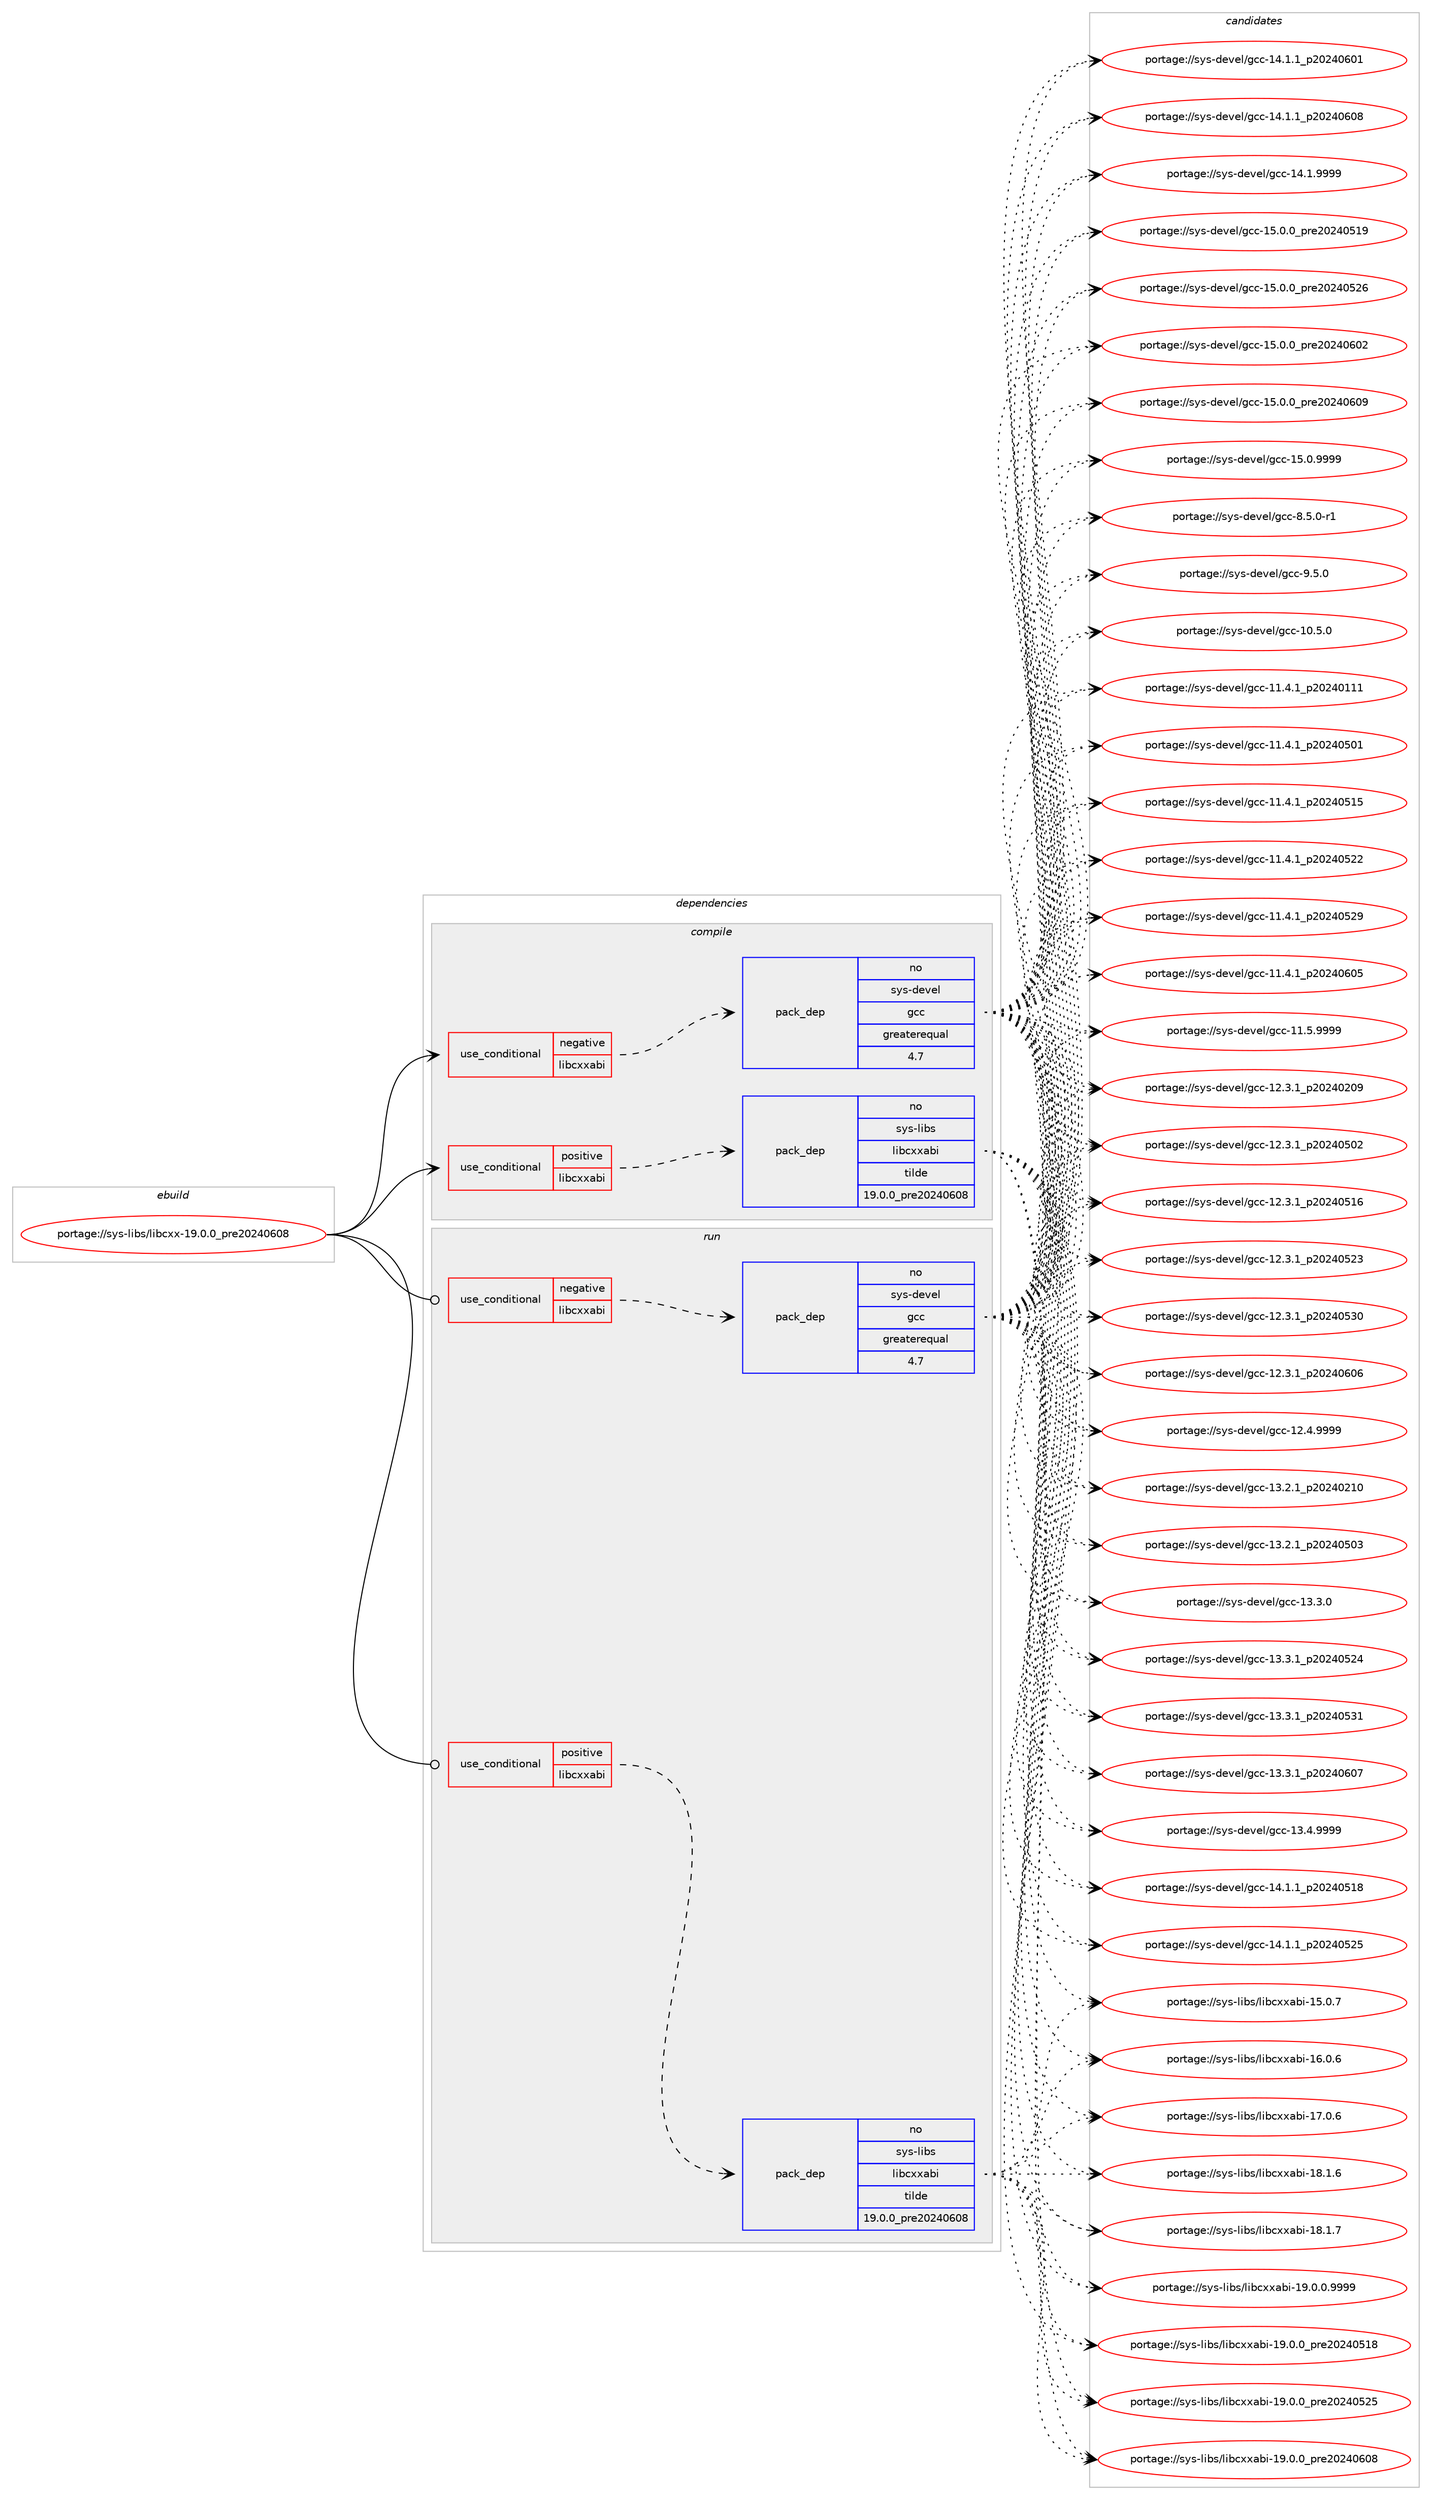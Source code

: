 digraph prolog {

# *************
# Graph options
# *************

newrank=true;
concentrate=true;
compound=true;
graph [rankdir=LR,fontname=Helvetica,fontsize=10,ranksep=1.5];#, ranksep=2.5, nodesep=0.2];
edge  [arrowhead=vee];
node  [fontname=Helvetica,fontsize=10];

# **********
# The ebuild
# **********

subgraph cluster_leftcol {
color=gray;
rank=same;
label=<<i>ebuild</i>>;
id [label="portage://sys-libs/libcxx-19.0.0_pre20240608", color=red, width=4, href="../sys-libs/libcxx-19.0.0_pre20240608.svg"];
}

# ****************
# The dependencies
# ****************

subgraph cluster_midcol {
color=gray;
label=<<i>dependencies</i>>;
subgraph cluster_compile {
fillcolor="#eeeeee";
style=filled;
label=<<i>compile</i>>;
subgraph cond1071 {
dependency2503 [label=<<TABLE BORDER="0" CELLBORDER="1" CELLSPACING="0" CELLPADDING="4"><TR><TD ROWSPAN="3" CELLPADDING="10">use_conditional</TD></TR><TR><TD>negative</TD></TR><TR><TD>libcxxabi</TD></TR></TABLE>>, shape=none, color=red];
subgraph pack1409 {
dependency2504 [label=<<TABLE BORDER="0" CELLBORDER="1" CELLSPACING="0" CELLPADDING="4" WIDTH="220"><TR><TD ROWSPAN="6" CELLPADDING="30">pack_dep</TD></TR><TR><TD WIDTH="110">no</TD></TR><TR><TD>sys-devel</TD></TR><TR><TD>gcc</TD></TR><TR><TD>greaterequal</TD></TR><TR><TD>4.7</TD></TR></TABLE>>, shape=none, color=blue];
}
dependency2503:e -> dependency2504:w [weight=20,style="dashed",arrowhead="vee"];
}
id:e -> dependency2503:w [weight=20,style="solid",arrowhead="vee"];
subgraph cond1072 {
dependency2505 [label=<<TABLE BORDER="0" CELLBORDER="1" CELLSPACING="0" CELLPADDING="4"><TR><TD ROWSPAN="3" CELLPADDING="10">use_conditional</TD></TR><TR><TD>positive</TD></TR><TR><TD>libcxxabi</TD></TR></TABLE>>, shape=none, color=red];
subgraph pack1410 {
dependency2506 [label=<<TABLE BORDER="0" CELLBORDER="1" CELLSPACING="0" CELLPADDING="4" WIDTH="220"><TR><TD ROWSPAN="6" CELLPADDING="30">pack_dep</TD></TR><TR><TD WIDTH="110">no</TD></TR><TR><TD>sys-libs</TD></TR><TR><TD>libcxxabi</TD></TR><TR><TD>tilde</TD></TR><TR><TD>19.0.0_pre20240608</TD></TR></TABLE>>, shape=none, color=blue];
}
dependency2505:e -> dependency2506:w [weight=20,style="dashed",arrowhead="vee"];
}
id:e -> dependency2505:w [weight=20,style="solid",arrowhead="vee"];
# *** BEGIN UNKNOWN DEPENDENCY TYPE (TODO) ***
# id -> package_dependency(portage://sys-libs/libcxx-19.0.0_pre20240608,install,no,sys-devel,llvm,none,[,,],[slot(19)],[])
# *** END UNKNOWN DEPENDENCY TYPE (TODO) ***

}
subgraph cluster_compileandrun {
fillcolor="#eeeeee";
style=filled;
label=<<i>compile and run</i>>;
}
subgraph cluster_run {
fillcolor="#eeeeee";
style=filled;
label=<<i>run</i>>;
subgraph cond1073 {
dependency2507 [label=<<TABLE BORDER="0" CELLBORDER="1" CELLSPACING="0" CELLPADDING="4"><TR><TD ROWSPAN="3" CELLPADDING="10">use_conditional</TD></TR><TR><TD>negative</TD></TR><TR><TD>libcxxabi</TD></TR></TABLE>>, shape=none, color=red];
subgraph pack1411 {
dependency2508 [label=<<TABLE BORDER="0" CELLBORDER="1" CELLSPACING="0" CELLPADDING="4" WIDTH="220"><TR><TD ROWSPAN="6" CELLPADDING="30">pack_dep</TD></TR><TR><TD WIDTH="110">no</TD></TR><TR><TD>sys-devel</TD></TR><TR><TD>gcc</TD></TR><TR><TD>greaterequal</TD></TR><TR><TD>4.7</TD></TR></TABLE>>, shape=none, color=blue];
}
dependency2507:e -> dependency2508:w [weight=20,style="dashed",arrowhead="vee"];
}
id:e -> dependency2507:w [weight=20,style="solid",arrowhead="odot"];
subgraph cond1074 {
dependency2509 [label=<<TABLE BORDER="0" CELLBORDER="1" CELLSPACING="0" CELLPADDING="4"><TR><TD ROWSPAN="3" CELLPADDING="10">use_conditional</TD></TR><TR><TD>positive</TD></TR><TR><TD>libcxxabi</TD></TR></TABLE>>, shape=none, color=red];
subgraph pack1412 {
dependency2510 [label=<<TABLE BORDER="0" CELLBORDER="1" CELLSPACING="0" CELLPADDING="4" WIDTH="220"><TR><TD ROWSPAN="6" CELLPADDING="30">pack_dep</TD></TR><TR><TD WIDTH="110">no</TD></TR><TR><TD>sys-libs</TD></TR><TR><TD>libcxxabi</TD></TR><TR><TD>tilde</TD></TR><TR><TD>19.0.0_pre20240608</TD></TR></TABLE>>, shape=none, color=blue];
}
dependency2509:e -> dependency2510:w [weight=20,style="dashed",arrowhead="vee"];
}
id:e -> dependency2509:w [weight=20,style="solid",arrowhead="odot"];
}
}

# **************
# The candidates
# **************

subgraph cluster_choices {
rank=same;
color=gray;
label=<<i>candidates</i>>;

subgraph choice1409 {
color=black;
nodesep=1;
choice1151211154510010111810110847103999945494846534648 [label="portage://sys-devel/gcc-10.5.0", color=red, width=4,href="../sys-devel/gcc-10.5.0.svg"];
choice1151211154510010111810110847103999945494946524649951125048505248494949 [label="portage://sys-devel/gcc-11.4.1_p20240111", color=red, width=4,href="../sys-devel/gcc-11.4.1_p20240111.svg"];
choice1151211154510010111810110847103999945494946524649951125048505248534849 [label="portage://sys-devel/gcc-11.4.1_p20240501", color=red, width=4,href="../sys-devel/gcc-11.4.1_p20240501.svg"];
choice1151211154510010111810110847103999945494946524649951125048505248534953 [label="portage://sys-devel/gcc-11.4.1_p20240515", color=red, width=4,href="../sys-devel/gcc-11.4.1_p20240515.svg"];
choice1151211154510010111810110847103999945494946524649951125048505248535050 [label="portage://sys-devel/gcc-11.4.1_p20240522", color=red, width=4,href="../sys-devel/gcc-11.4.1_p20240522.svg"];
choice1151211154510010111810110847103999945494946524649951125048505248535057 [label="portage://sys-devel/gcc-11.4.1_p20240529", color=red, width=4,href="../sys-devel/gcc-11.4.1_p20240529.svg"];
choice1151211154510010111810110847103999945494946524649951125048505248544853 [label="portage://sys-devel/gcc-11.4.1_p20240605", color=red, width=4,href="../sys-devel/gcc-11.4.1_p20240605.svg"];
choice1151211154510010111810110847103999945494946534657575757 [label="portage://sys-devel/gcc-11.5.9999", color=red, width=4,href="../sys-devel/gcc-11.5.9999.svg"];
choice1151211154510010111810110847103999945495046514649951125048505248504857 [label="portage://sys-devel/gcc-12.3.1_p20240209", color=red, width=4,href="../sys-devel/gcc-12.3.1_p20240209.svg"];
choice1151211154510010111810110847103999945495046514649951125048505248534850 [label="portage://sys-devel/gcc-12.3.1_p20240502", color=red, width=4,href="../sys-devel/gcc-12.3.1_p20240502.svg"];
choice1151211154510010111810110847103999945495046514649951125048505248534954 [label="portage://sys-devel/gcc-12.3.1_p20240516", color=red, width=4,href="../sys-devel/gcc-12.3.1_p20240516.svg"];
choice1151211154510010111810110847103999945495046514649951125048505248535051 [label="portage://sys-devel/gcc-12.3.1_p20240523", color=red, width=4,href="../sys-devel/gcc-12.3.1_p20240523.svg"];
choice1151211154510010111810110847103999945495046514649951125048505248535148 [label="portage://sys-devel/gcc-12.3.1_p20240530", color=red, width=4,href="../sys-devel/gcc-12.3.1_p20240530.svg"];
choice1151211154510010111810110847103999945495046514649951125048505248544854 [label="portage://sys-devel/gcc-12.3.1_p20240606", color=red, width=4,href="../sys-devel/gcc-12.3.1_p20240606.svg"];
choice1151211154510010111810110847103999945495046524657575757 [label="portage://sys-devel/gcc-12.4.9999", color=red, width=4,href="../sys-devel/gcc-12.4.9999.svg"];
choice1151211154510010111810110847103999945495146504649951125048505248504948 [label="portage://sys-devel/gcc-13.2.1_p20240210", color=red, width=4,href="../sys-devel/gcc-13.2.1_p20240210.svg"];
choice1151211154510010111810110847103999945495146504649951125048505248534851 [label="portage://sys-devel/gcc-13.2.1_p20240503", color=red, width=4,href="../sys-devel/gcc-13.2.1_p20240503.svg"];
choice1151211154510010111810110847103999945495146514648 [label="portage://sys-devel/gcc-13.3.0", color=red, width=4,href="../sys-devel/gcc-13.3.0.svg"];
choice1151211154510010111810110847103999945495146514649951125048505248535052 [label="portage://sys-devel/gcc-13.3.1_p20240524", color=red, width=4,href="../sys-devel/gcc-13.3.1_p20240524.svg"];
choice1151211154510010111810110847103999945495146514649951125048505248535149 [label="portage://sys-devel/gcc-13.3.1_p20240531", color=red, width=4,href="../sys-devel/gcc-13.3.1_p20240531.svg"];
choice1151211154510010111810110847103999945495146514649951125048505248544855 [label="portage://sys-devel/gcc-13.3.1_p20240607", color=red, width=4,href="../sys-devel/gcc-13.3.1_p20240607.svg"];
choice1151211154510010111810110847103999945495146524657575757 [label="portage://sys-devel/gcc-13.4.9999", color=red, width=4,href="../sys-devel/gcc-13.4.9999.svg"];
choice1151211154510010111810110847103999945495246494649951125048505248534956 [label="portage://sys-devel/gcc-14.1.1_p20240518", color=red, width=4,href="../sys-devel/gcc-14.1.1_p20240518.svg"];
choice1151211154510010111810110847103999945495246494649951125048505248535053 [label="portage://sys-devel/gcc-14.1.1_p20240525", color=red, width=4,href="../sys-devel/gcc-14.1.1_p20240525.svg"];
choice1151211154510010111810110847103999945495246494649951125048505248544849 [label="portage://sys-devel/gcc-14.1.1_p20240601", color=red, width=4,href="../sys-devel/gcc-14.1.1_p20240601.svg"];
choice1151211154510010111810110847103999945495246494649951125048505248544856 [label="portage://sys-devel/gcc-14.1.1_p20240608", color=red, width=4,href="../sys-devel/gcc-14.1.1_p20240608.svg"];
choice1151211154510010111810110847103999945495246494657575757 [label="portage://sys-devel/gcc-14.1.9999", color=red, width=4,href="../sys-devel/gcc-14.1.9999.svg"];
choice1151211154510010111810110847103999945495346484648951121141015048505248534957 [label="portage://sys-devel/gcc-15.0.0_pre20240519", color=red, width=4,href="../sys-devel/gcc-15.0.0_pre20240519.svg"];
choice1151211154510010111810110847103999945495346484648951121141015048505248535054 [label="portage://sys-devel/gcc-15.0.0_pre20240526", color=red, width=4,href="../sys-devel/gcc-15.0.0_pre20240526.svg"];
choice1151211154510010111810110847103999945495346484648951121141015048505248544850 [label="portage://sys-devel/gcc-15.0.0_pre20240602", color=red, width=4,href="../sys-devel/gcc-15.0.0_pre20240602.svg"];
choice1151211154510010111810110847103999945495346484648951121141015048505248544857 [label="portage://sys-devel/gcc-15.0.0_pre20240609", color=red, width=4,href="../sys-devel/gcc-15.0.0_pre20240609.svg"];
choice1151211154510010111810110847103999945495346484657575757 [label="portage://sys-devel/gcc-15.0.9999", color=red, width=4,href="../sys-devel/gcc-15.0.9999.svg"];
choice115121115451001011181011084710399994556465346484511449 [label="portage://sys-devel/gcc-8.5.0-r1", color=red, width=4,href="../sys-devel/gcc-8.5.0-r1.svg"];
choice11512111545100101118101108471039999455746534648 [label="portage://sys-devel/gcc-9.5.0", color=red, width=4,href="../sys-devel/gcc-9.5.0.svg"];
dependency2504:e -> choice1151211154510010111810110847103999945494846534648:w [style=dotted,weight="100"];
dependency2504:e -> choice1151211154510010111810110847103999945494946524649951125048505248494949:w [style=dotted,weight="100"];
dependency2504:e -> choice1151211154510010111810110847103999945494946524649951125048505248534849:w [style=dotted,weight="100"];
dependency2504:e -> choice1151211154510010111810110847103999945494946524649951125048505248534953:w [style=dotted,weight="100"];
dependency2504:e -> choice1151211154510010111810110847103999945494946524649951125048505248535050:w [style=dotted,weight="100"];
dependency2504:e -> choice1151211154510010111810110847103999945494946524649951125048505248535057:w [style=dotted,weight="100"];
dependency2504:e -> choice1151211154510010111810110847103999945494946524649951125048505248544853:w [style=dotted,weight="100"];
dependency2504:e -> choice1151211154510010111810110847103999945494946534657575757:w [style=dotted,weight="100"];
dependency2504:e -> choice1151211154510010111810110847103999945495046514649951125048505248504857:w [style=dotted,weight="100"];
dependency2504:e -> choice1151211154510010111810110847103999945495046514649951125048505248534850:w [style=dotted,weight="100"];
dependency2504:e -> choice1151211154510010111810110847103999945495046514649951125048505248534954:w [style=dotted,weight="100"];
dependency2504:e -> choice1151211154510010111810110847103999945495046514649951125048505248535051:w [style=dotted,weight="100"];
dependency2504:e -> choice1151211154510010111810110847103999945495046514649951125048505248535148:w [style=dotted,weight="100"];
dependency2504:e -> choice1151211154510010111810110847103999945495046514649951125048505248544854:w [style=dotted,weight="100"];
dependency2504:e -> choice1151211154510010111810110847103999945495046524657575757:w [style=dotted,weight="100"];
dependency2504:e -> choice1151211154510010111810110847103999945495146504649951125048505248504948:w [style=dotted,weight="100"];
dependency2504:e -> choice1151211154510010111810110847103999945495146504649951125048505248534851:w [style=dotted,weight="100"];
dependency2504:e -> choice1151211154510010111810110847103999945495146514648:w [style=dotted,weight="100"];
dependency2504:e -> choice1151211154510010111810110847103999945495146514649951125048505248535052:w [style=dotted,weight="100"];
dependency2504:e -> choice1151211154510010111810110847103999945495146514649951125048505248535149:w [style=dotted,weight="100"];
dependency2504:e -> choice1151211154510010111810110847103999945495146514649951125048505248544855:w [style=dotted,weight="100"];
dependency2504:e -> choice1151211154510010111810110847103999945495146524657575757:w [style=dotted,weight="100"];
dependency2504:e -> choice1151211154510010111810110847103999945495246494649951125048505248534956:w [style=dotted,weight="100"];
dependency2504:e -> choice1151211154510010111810110847103999945495246494649951125048505248535053:w [style=dotted,weight="100"];
dependency2504:e -> choice1151211154510010111810110847103999945495246494649951125048505248544849:w [style=dotted,weight="100"];
dependency2504:e -> choice1151211154510010111810110847103999945495246494649951125048505248544856:w [style=dotted,weight="100"];
dependency2504:e -> choice1151211154510010111810110847103999945495246494657575757:w [style=dotted,weight="100"];
dependency2504:e -> choice1151211154510010111810110847103999945495346484648951121141015048505248534957:w [style=dotted,weight="100"];
dependency2504:e -> choice1151211154510010111810110847103999945495346484648951121141015048505248535054:w [style=dotted,weight="100"];
dependency2504:e -> choice1151211154510010111810110847103999945495346484648951121141015048505248544850:w [style=dotted,weight="100"];
dependency2504:e -> choice1151211154510010111810110847103999945495346484648951121141015048505248544857:w [style=dotted,weight="100"];
dependency2504:e -> choice1151211154510010111810110847103999945495346484657575757:w [style=dotted,weight="100"];
dependency2504:e -> choice115121115451001011181011084710399994556465346484511449:w [style=dotted,weight="100"];
dependency2504:e -> choice11512111545100101118101108471039999455746534648:w [style=dotted,weight="100"];
}
subgraph choice1410 {
color=black;
nodesep=1;
choice1151211154510810598115471081059899120120979810545495346484655 [label="portage://sys-libs/libcxxabi-15.0.7", color=red, width=4,href="../sys-libs/libcxxabi-15.0.7.svg"];
choice1151211154510810598115471081059899120120979810545495446484654 [label="portage://sys-libs/libcxxabi-16.0.6", color=red, width=4,href="../sys-libs/libcxxabi-16.0.6.svg"];
choice1151211154510810598115471081059899120120979810545495546484654 [label="portage://sys-libs/libcxxabi-17.0.6", color=red, width=4,href="../sys-libs/libcxxabi-17.0.6.svg"];
choice1151211154510810598115471081059899120120979810545495646494654 [label="portage://sys-libs/libcxxabi-18.1.6", color=red, width=4,href="../sys-libs/libcxxabi-18.1.6.svg"];
choice1151211154510810598115471081059899120120979810545495646494655 [label="portage://sys-libs/libcxxabi-18.1.7", color=red, width=4,href="../sys-libs/libcxxabi-18.1.7.svg"];
choice11512111545108105981154710810598991201209798105454957464846484657575757 [label="portage://sys-libs/libcxxabi-19.0.0.9999", color=red, width=4,href="../sys-libs/libcxxabi-19.0.0.9999.svg"];
choice1151211154510810598115471081059899120120979810545495746484648951121141015048505248534956 [label="portage://sys-libs/libcxxabi-19.0.0_pre20240518", color=red, width=4,href="../sys-libs/libcxxabi-19.0.0_pre20240518.svg"];
choice1151211154510810598115471081059899120120979810545495746484648951121141015048505248535053 [label="portage://sys-libs/libcxxabi-19.0.0_pre20240525", color=red, width=4,href="../sys-libs/libcxxabi-19.0.0_pre20240525.svg"];
choice1151211154510810598115471081059899120120979810545495746484648951121141015048505248544856 [label="portage://sys-libs/libcxxabi-19.0.0_pre20240608", color=red, width=4,href="../sys-libs/libcxxabi-19.0.0_pre20240608.svg"];
dependency2506:e -> choice1151211154510810598115471081059899120120979810545495346484655:w [style=dotted,weight="100"];
dependency2506:e -> choice1151211154510810598115471081059899120120979810545495446484654:w [style=dotted,weight="100"];
dependency2506:e -> choice1151211154510810598115471081059899120120979810545495546484654:w [style=dotted,weight="100"];
dependency2506:e -> choice1151211154510810598115471081059899120120979810545495646494654:w [style=dotted,weight="100"];
dependency2506:e -> choice1151211154510810598115471081059899120120979810545495646494655:w [style=dotted,weight="100"];
dependency2506:e -> choice11512111545108105981154710810598991201209798105454957464846484657575757:w [style=dotted,weight="100"];
dependency2506:e -> choice1151211154510810598115471081059899120120979810545495746484648951121141015048505248534956:w [style=dotted,weight="100"];
dependency2506:e -> choice1151211154510810598115471081059899120120979810545495746484648951121141015048505248535053:w [style=dotted,weight="100"];
dependency2506:e -> choice1151211154510810598115471081059899120120979810545495746484648951121141015048505248544856:w [style=dotted,weight="100"];
}
subgraph choice1411 {
color=black;
nodesep=1;
choice1151211154510010111810110847103999945494846534648 [label="portage://sys-devel/gcc-10.5.0", color=red, width=4,href="../sys-devel/gcc-10.5.0.svg"];
choice1151211154510010111810110847103999945494946524649951125048505248494949 [label="portage://sys-devel/gcc-11.4.1_p20240111", color=red, width=4,href="../sys-devel/gcc-11.4.1_p20240111.svg"];
choice1151211154510010111810110847103999945494946524649951125048505248534849 [label="portage://sys-devel/gcc-11.4.1_p20240501", color=red, width=4,href="../sys-devel/gcc-11.4.1_p20240501.svg"];
choice1151211154510010111810110847103999945494946524649951125048505248534953 [label="portage://sys-devel/gcc-11.4.1_p20240515", color=red, width=4,href="../sys-devel/gcc-11.4.1_p20240515.svg"];
choice1151211154510010111810110847103999945494946524649951125048505248535050 [label="portage://sys-devel/gcc-11.4.1_p20240522", color=red, width=4,href="../sys-devel/gcc-11.4.1_p20240522.svg"];
choice1151211154510010111810110847103999945494946524649951125048505248535057 [label="portage://sys-devel/gcc-11.4.1_p20240529", color=red, width=4,href="../sys-devel/gcc-11.4.1_p20240529.svg"];
choice1151211154510010111810110847103999945494946524649951125048505248544853 [label="portage://sys-devel/gcc-11.4.1_p20240605", color=red, width=4,href="../sys-devel/gcc-11.4.1_p20240605.svg"];
choice1151211154510010111810110847103999945494946534657575757 [label="portage://sys-devel/gcc-11.5.9999", color=red, width=4,href="../sys-devel/gcc-11.5.9999.svg"];
choice1151211154510010111810110847103999945495046514649951125048505248504857 [label="portage://sys-devel/gcc-12.3.1_p20240209", color=red, width=4,href="../sys-devel/gcc-12.3.1_p20240209.svg"];
choice1151211154510010111810110847103999945495046514649951125048505248534850 [label="portage://sys-devel/gcc-12.3.1_p20240502", color=red, width=4,href="../sys-devel/gcc-12.3.1_p20240502.svg"];
choice1151211154510010111810110847103999945495046514649951125048505248534954 [label="portage://sys-devel/gcc-12.3.1_p20240516", color=red, width=4,href="../sys-devel/gcc-12.3.1_p20240516.svg"];
choice1151211154510010111810110847103999945495046514649951125048505248535051 [label="portage://sys-devel/gcc-12.3.1_p20240523", color=red, width=4,href="../sys-devel/gcc-12.3.1_p20240523.svg"];
choice1151211154510010111810110847103999945495046514649951125048505248535148 [label="portage://sys-devel/gcc-12.3.1_p20240530", color=red, width=4,href="../sys-devel/gcc-12.3.1_p20240530.svg"];
choice1151211154510010111810110847103999945495046514649951125048505248544854 [label="portage://sys-devel/gcc-12.3.1_p20240606", color=red, width=4,href="../sys-devel/gcc-12.3.1_p20240606.svg"];
choice1151211154510010111810110847103999945495046524657575757 [label="portage://sys-devel/gcc-12.4.9999", color=red, width=4,href="../sys-devel/gcc-12.4.9999.svg"];
choice1151211154510010111810110847103999945495146504649951125048505248504948 [label="portage://sys-devel/gcc-13.2.1_p20240210", color=red, width=4,href="../sys-devel/gcc-13.2.1_p20240210.svg"];
choice1151211154510010111810110847103999945495146504649951125048505248534851 [label="portage://sys-devel/gcc-13.2.1_p20240503", color=red, width=4,href="../sys-devel/gcc-13.2.1_p20240503.svg"];
choice1151211154510010111810110847103999945495146514648 [label="portage://sys-devel/gcc-13.3.0", color=red, width=4,href="../sys-devel/gcc-13.3.0.svg"];
choice1151211154510010111810110847103999945495146514649951125048505248535052 [label="portage://sys-devel/gcc-13.3.1_p20240524", color=red, width=4,href="../sys-devel/gcc-13.3.1_p20240524.svg"];
choice1151211154510010111810110847103999945495146514649951125048505248535149 [label="portage://sys-devel/gcc-13.3.1_p20240531", color=red, width=4,href="../sys-devel/gcc-13.3.1_p20240531.svg"];
choice1151211154510010111810110847103999945495146514649951125048505248544855 [label="portage://sys-devel/gcc-13.3.1_p20240607", color=red, width=4,href="../sys-devel/gcc-13.3.1_p20240607.svg"];
choice1151211154510010111810110847103999945495146524657575757 [label="portage://sys-devel/gcc-13.4.9999", color=red, width=4,href="../sys-devel/gcc-13.4.9999.svg"];
choice1151211154510010111810110847103999945495246494649951125048505248534956 [label="portage://sys-devel/gcc-14.1.1_p20240518", color=red, width=4,href="../sys-devel/gcc-14.1.1_p20240518.svg"];
choice1151211154510010111810110847103999945495246494649951125048505248535053 [label="portage://sys-devel/gcc-14.1.1_p20240525", color=red, width=4,href="../sys-devel/gcc-14.1.1_p20240525.svg"];
choice1151211154510010111810110847103999945495246494649951125048505248544849 [label="portage://sys-devel/gcc-14.1.1_p20240601", color=red, width=4,href="../sys-devel/gcc-14.1.1_p20240601.svg"];
choice1151211154510010111810110847103999945495246494649951125048505248544856 [label="portage://sys-devel/gcc-14.1.1_p20240608", color=red, width=4,href="../sys-devel/gcc-14.1.1_p20240608.svg"];
choice1151211154510010111810110847103999945495246494657575757 [label="portage://sys-devel/gcc-14.1.9999", color=red, width=4,href="../sys-devel/gcc-14.1.9999.svg"];
choice1151211154510010111810110847103999945495346484648951121141015048505248534957 [label="portage://sys-devel/gcc-15.0.0_pre20240519", color=red, width=4,href="../sys-devel/gcc-15.0.0_pre20240519.svg"];
choice1151211154510010111810110847103999945495346484648951121141015048505248535054 [label="portage://sys-devel/gcc-15.0.0_pre20240526", color=red, width=4,href="../sys-devel/gcc-15.0.0_pre20240526.svg"];
choice1151211154510010111810110847103999945495346484648951121141015048505248544850 [label="portage://sys-devel/gcc-15.0.0_pre20240602", color=red, width=4,href="../sys-devel/gcc-15.0.0_pre20240602.svg"];
choice1151211154510010111810110847103999945495346484648951121141015048505248544857 [label="portage://sys-devel/gcc-15.0.0_pre20240609", color=red, width=4,href="../sys-devel/gcc-15.0.0_pre20240609.svg"];
choice1151211154510010111810110847103999945495346484657575757 [label="portage://sys-devel/gcc-15.0.9999", color=red, width=4,href="../sys-devel/gcc-15.0.9999.svg"];
choice115121115451001011181011084710399994556465346484511449 [label="portage://sys-devel/gcc-8.5.0-r1", color=red, width=4,href="../sys-devel/gcc-8.5.0-r1.svg"];
choice11512111545100101118101108471039999455746534648 [label="portage://sys-devel/gcc-9.5.0", color=red, width=4,href="../sys-devel/gcc-9.5.0.svg"];
dependency2508:e -> choice1151211154510010111810110847103999945494846534648:w [style=dotted,weight="100"];
dependency2508:e -> choice1151211154510010111810110847103999945494946524649951125048505248494949:w [style=dotted,weight="100"];
dependency2508:e -> choice1151211154510010111810110847103999945494946524649951125048505248534849:w [style=dotted,weight="100"];
dependency2508:e -> choice1151211154510010111810110847103999945494946524649951125048505248534953:w [style=dotted,weight="100"];
dependency2508:e -> choice1151211154510010111810110847103999945494946524649951125048505248535050:w [style=dotted,weight="100"];
dependency2508:e -> choice1151211154510010111810110847103999945494946524649951125048505248535057:w [style=dotted,weight="100"];
dependency2508:e -> choice1151211154510010111810110847103999945494946524649951125048505248544853:w [style=dotted,weight="100"];
dependency2508:e -> choice1151211154510010111810110847103999945494946534657575757:w [style=dotted,weight="100"];
dependency2508:e -> choice1151211154510010111810110847103999945495046514649951125048505248504857:w [style=dotted,weight="100"];
dependency2508:e -> choice1151211154510010111810110847103999945495046514649951125048505248534850:w [style=dotted,weight="100"];
dependency2508:e -> choice1151211154510010111810110847103999945495046514649951125048505248534954:w [style=dotted,weight="100"];
dependency2508:e -> choice1151211154510010111810110847103999945495046514649951125048505248535051:w [style=dotted,weight="100"];
dependency2508:e -> choice1151211154510010111810110847103999945495046514649951125048505248535148:w [style=dotted,weight="100"];
dependency2508:e -> choice1151211154510010111810110847103999945495046514649951125048505248544854:w [style=dotted,weight="100"];
dependency2508:e -> choice1151211154510010111810110847103999945495046524657575757:w [style=dotted,weight="100"];
dependency2508:e -> choice1151211154510010111810110847103999945495146504649951125048505248504948:w [style=dotted,weight="100"];
dependency2508:e -> choice1151211154510010111810110847103999945495146504649951125048505248534851:w [style=dotted,weight="100"];
dependency2508:e -> choice1151211154510010111810110847103999945495146514648:w [style=dotted,weight="100"];
dependency2508:e -> choice1151211154510010111810110847103999945495146514649951125048505248535052:w [style=dotted,weight="100"];
dependency2508:e -> choice1151211154510010111810110847103999945495146514649951125048505248535149:w [style=dotted,weight="100"];
dependency2508:e -> choice1151211154510010111810110847103999945495146514649951125048505248544855:w [style=dotted,weight="100"];
dependency2508:e -> choice1151211154510010111810110847103999945495146524657575757:w [style=dotted,weight="100"];
dependency2508:e -> choice1151211154510010111810110847103999945495246494649951125048505248534956:w [style=dotted,weight="100"];
dependency2508:e -> choice1151211154510010111810110847103999945495246494649951125048505248535053:w [style=dotted,weight="100"];
dependency2508:e -> choice1151211154510010111810110847103999945495246494649951125048505248544849:w [style=dotted,weight="100"];
dependency2508:e -> choice1151211154510010111810110847103999945495246494649951125048505248544856:w [style=dotted,weight="100"];
dependency2508:e -> choice1151211154510010111810110847103999945495246494657575757:w [style=dotted,weight="100"];
dependency2508:e -> choice1151211154510010111810110847103999945495346484648951121141015048505248534957:w [style=dotted,weight="100"];
dependency2508:e -> choice1151211154510010111810110847103999945495346484648951121141015048505248535054:w [style=dotted,weight="100"];
dependency2508:e -> choice1151211154510010111810110847103999945495346484648951121141015048505248544850:w [style=dotted,weight="100"];
dependency2508:e -> choice1151211154510010111810110847103999945495346484648951121141015048505248544857:w [style=dotted,weight="100"];
dependency2508:e -> choice1151211154510010111810110847103999945495346484657575757:w [style=dotted,weight="100"];
dependency2508:e -> choice115121115451001011181011084710399994556465346484511449:w [style=dotted,weight="100"];
dependency2508:e -> choice11512111545100101118101108471039999455746534648:w [style=dotted,weight="100"];
}
subgraph choice1412 {
color=black;
nodesep=1;
choice1151211154510810598115471081059899120120979810545495346484655 [label="portage://sys-libs/libcxxabi-15.0.7", color=red, width=4,href="../sys-libs/libcxxabi-15.0.7.svg"];
choice1151211154510810598115471081059899120120979810545495446484654 [label="portage://sys-libs/libcxxabi-16.0.6", color=red, width=4,href="../sys-libs/libcxxabi-16.0.6.svg"];
choice1151211154510810598115471081059899120120979810545495546484654 [label="portage://sys-libs/libcxxabi-17.0.6", color=red, width=4,href="../sys-libs/libcxxabi-17.0.6.svg"];
choice1151211154510810598115471081059899120120979810545495646494654 [label="portage://sys-libs/libcxxabi-18.1.6", color=red, width=4,href="../sys-libs/libcxxabi-18.1.6.svg"];
choice1151211154510810598115471081059899120120979810545495646494655 [label="portage://sys-libs/libcxxabi-18.1.7", color=red, width=4,href="../sys-libs/libcxxabi-18.1.7.svg"];
choice11512111545108105981154710810598991201209798105454957464846484657575757 [label="portage://sys-libs/libcxxabi-19.0.0.9999", color=red, width=4,href="../sys-libs/libcxxabi-19.0.0.9999.svg"];
choice1151211154510810598115471081059899120120979810545495746484648951121141015048505248534956 [label="portage://sys-libs/libcxxabi-19.0.0_pre20240518", color=red, width=4,href="../sys-libs/libcxxabi-19.0.0_pre20240518.svg"];
choice1151211154510810598115471081059899120120979810545495746484648951121141015048505248535053 [label="portage://sys-libs/libcxxabi-19.0.0_pre20240525", color=red, width=4,href="../sys-libs/libcxxabi-19.0.0_pre20240525.svg"];
choice1151211154510810598115471081059899120120979810545495746484648951121141015048505248544856 [label="portage://sys-libs/libcxxabi-19.0.0_pre20240608", color=red, width=4,href="../sys-libs/libcxxabi-19.0.0_pre20240608.svg"];
dependency2510:e -> choice1151211154510810598115471081059899120120979810545495346484655:w [style=dotted,weight="100"];
dependency2510:e -> choice1151211154510810598115471081059899120120979810545495446484654:w [style=dotted,weight="100"];
dependency2510:e -> choice1151211154510810598115471081059899120120979810545495546484654:w [style=dotted,weight="100"];
dependency2510:e -> choice1151211154510810598115471081059899120120979810545495646494654:w [style=dotted,weight="100"];
dependency2510:e -> choice1151211154510810598115471081059899120120979810545495646494655:w [style=dotted,weight="100"];
dependency2510:e -> choice11512111545108105981154710810598991201209798105454957464846484657575757:w [style=dotted,weight="100"];
dependency2510:e -> choice1151211154510810598115471081059899120120979810545495746484648951121141015048505248534956:w [style=dotted,weight="100"];
dependency2510:e -> choice1151211154510810598115471081059899120120979810545495746484648951121141015048505248535053:w [style=dotted,weight="100"];
dependency2510:e -> choice1151211154510810598115471081059899120120979810545495746484648951121141015048505248544856:w [style=dotted,weight="100"];
}
}

}
